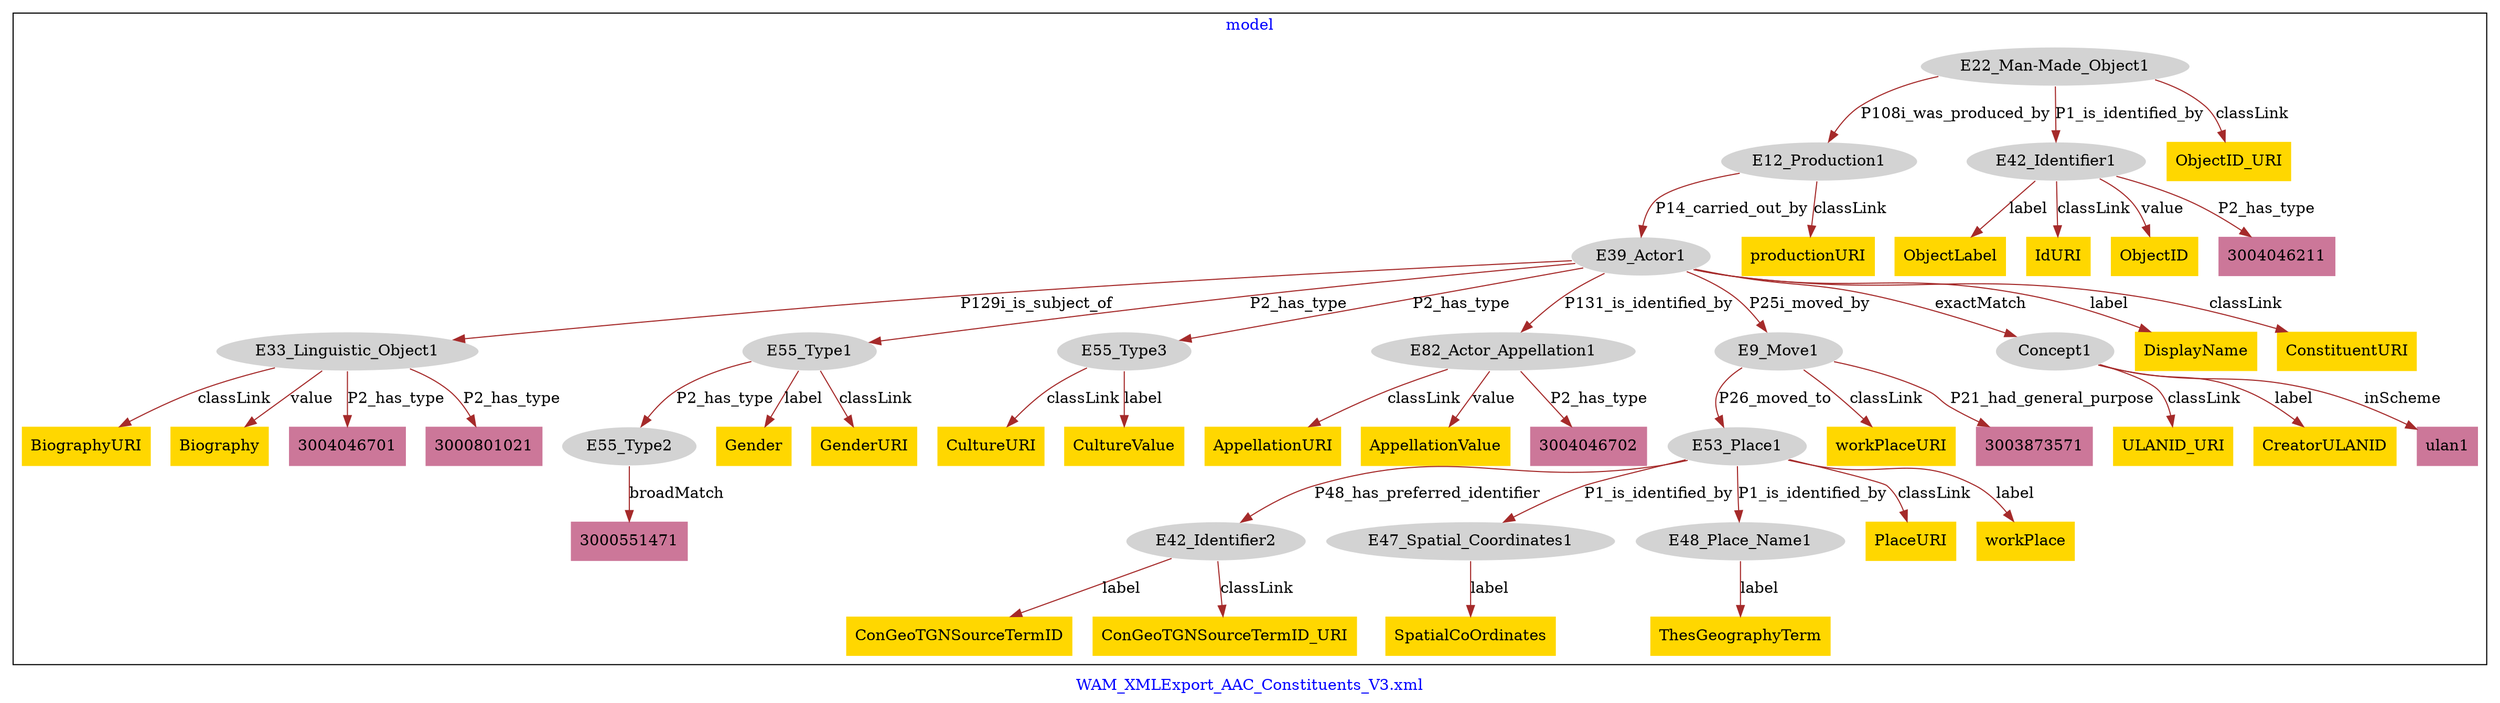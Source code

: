 digraph n0 {
fontcolor="blue"
remincross="true"
label="WAM_XMLExport_AAC_Constituents_V3.xml"
subgraph cluster {
label="model"
n2[style="filled",color="white",fillcolor="lightgray",label="E12_Production1"];
n3[style="filled",color="white",fillcolor="lightgray",label="E39_Actor1"];
n4[style="filled",color="white",fillcolor="lightgray",label="E22_Man-Made_Object1"];
n5[style="filled",color="white",fillcolor="lightgray",label="E42_Identifier1"];
n6[style="filled",color="white",fillcolor="lightgray",label="E33_Linguistic_Object1"];
n7[style="filled",color="white",fillcolor="lightgray",label="E55_Type1"];
n8[style="filled",color="white",fillcolor="lightgray",label="E55_Type3"];
n9[style="filled",color="white",fillcolor="lightgray",label="E82_Actor_Appellation1"];
n10[style="filled",color="white",fillcolor="lightgray",label="E9_Move1"];
n11[style="filled",color="white",fillcolor="lightgray",label="Concept1"];
n12[style="filled",color="white",fillcolor="lightgray",label="E53_Place1"];
n13[style="filled",color="white",fillcolor="lightgray",label="E42_Identifier2"];
n14[style="filled",color="white",fillcolor="lightgray",label="E47_Spatial_Coordinates1"];
n15[style="filled",color="white",fillcolor="lightgray",label="E48_Place_Name1"];
n16[style="filled",color="white",fillcolor="lightgray",label="E55_Type2"];
n17[shape="plaintext",style="filled",fillcolor="gold",label="SpatialCoOrdinates"];
n18[shape="plaintext",style="filled",fillcolor="gold",label="ThesGeographyTerm"];
n19[shape="plaintext",style="filled",fillcolor="gold",label="ULANID_URI"];
n20[shape="plaintext",style="filled",fillcolor="gold",label="BiographyURI"];
n21[shape="plaintext",style="filled",fillcolor="gold",label="Gender"];
n22[shape="plaintext",style="filled",fillcolor="gold",label="GenderURI"];
n23[shape="plaintext",style="filled",fillcolor="gold",label="ObjectLabel"];
n24[shape="plaintext",style="filled",fillcolor="gold",label="AppellationURI"];
n25[shape="plaintext",style="filled",fillcolor="gold",label="IdURI"];
n26[shape="plaintext",style="filled",fillcolor="gold",label="ObjectID_URI"];
n27[shape="plaintext",style="filled",fillcolor="gold",label="productionURI"];
n28[shape="plaintext",style="filled",fillcolor="gold",label="DisplayName"];
n29[shape="plaintext",style="filled",fillcolor="gold",label="CreatorULANID"];
n30[shape="plaintext",style="filled",fillcolor="gold",label="CultureURI"];
n31[shape="plaintext",style="filled",fillcolor="gold",label="Biography"];
n32[shape="plaintext",style="filled",fillcolor="gold",label="CultureValue"];
n33[shape="plaintext",style="filled",fillcolor="gold",label="PlaceURI"];
n34[shape="plaintext",style="filled",fillcolor="gold",label="workPlaceURI"];
n35[shape="plaintext",style="filled",fillcolor="gold",label="ConGeoTGNSourceTermID"];
n36[shape="plaintext",style="filled",fillcolor="gold",label="workPlace"];
n37[shape="plaintext",style="filled",fillcolor="gold",label="AppellationValue"];
n38[shape="plaintext",style="filled",fillcolor="gold",label="ConGeoTGNSourceTermID_URI"];
n39[shape="plaintext",style="filled",fillcolor="gold",label="ObjectID"];
n40[shape="plaintext",style="filled",fillcolor="gold",label="ConstituentURI"];
n41[shape="plaintext",style="filled",fillcolor="#CC7799",label="3003873571"];
n42[shape="plaintext",style="filled",fillcolor="#CC7799",label="3004046211"];
n43[shape="plaintext",style="filled",fillcolor="#CC7799",label="ulan1"];
n44[shape="plaintext",style="filled",fillcolor="#CC7799",label="3000551471"];
n45[shape="plaintext",style="filled",fillcolor="#CC7799",label="3004046701"];
n46[shape="plaintext",style="filled",fillcolor="#CC7799",label="3000801021"];
n47[shape="plaintext",style="filled",fillcolor="#CC7799",label="3004046702"];
}
n2 -> n3[color="brown",fontcolor="black",label="P14_carried_out_by"]
n4 -> n2[color="brown",fontcolor="black",label="P108i_was_produced_by"]
n4 -> n5[color="brown",fontcolor="black",label="P1_is_identified_by"]
n3 -> n6[color="brown",fontcolor="black",label="P129i_is_subject_of"]
n3 -> n7[color="brown",fontcolor="black",label="P2_has_type"]
n3 -> n8[color="brown",fontcolor="black",label="P2_has_type"]
n3 -> n9[color="brown",fontcolor="black",label="P131_is_identified_by"]
n3 -> n10[color="brown",fontcolor="black",label="P25i_moved_by"]
n3 -> n11[color="brown",fontcolor="black",label="exactMatch"]
n12 -> n13[color="brown",fontcolor="black",label="P48_has_preferred_identifier"]
n12 -> n14[color="brown",fontcolor="black",label="P1_is_identified_by"]
n12 -> n15[color="brown",fontcolor="black",label="P1_is_identified_by"]
n7 -> n16[color="brown",fontcolor="black",label="P2_has_type"]
n10 -> n12[color="brown",fontcolor="black",label="P26_moved_to"]
n14 -> n17[color="brown",fontcolor="black",label="label"]
n15 -> n18[color="brown",fontcolor="black",label="label"]
n11 -> n19[color="brown",fontcolor="black",label="classLink"]
n6 -> n20[color="brown",fontcolor="black",label="classLink"]
n7 -> n21[color="brown",fontcolor="black",label="label"]
n7 -> n22[color="brown",fontcolor="black",label="classLink"]
n5 -> n23[color="brown",fontcolor="black",label="label"]
n9 -> n24[color="brown",fontcolor="black",label="classLink"]
n5 -> n25[color="brown",fontcolor="black",label="classLink"]
n4 -> n26[color="brown",fontcolor="black",label="classLink"]
n2 -> n27[color="brown",fontcolor="black",label="classLink"]
n3 -> n28[color="brown",fontcolor="black",label="label"]
n11 -> n29[color="brown",fontcolor="black",label="label"]
n8 -> n30[color="brown",fontcolor="black",label="classLink"]
n6 -> n31[color="brown",fontcolor="black",label="value"]
n8 -> n32[color="brown",fontcolor="black",label="label"]
n12 -> n33[color="brown",fontcolor="black",label="classLink"]
n10 -> n34[color="brown",fontcolor="black",label="classLink"]
n13 -> n35[color="brown",fontcolor="black",label="label"]
n12 -> n36[color="brown",fontcolor="black",label="label"]
n9 -> n37[color="brown",fontcolor="black",label="value"]
n13 -> n38[color="brown",fontcolor="black",label="classLink"]
n5 -> n39[color="brown",fontcolor="black",label="value"]
n3 -> n40[color="brown",fontcolor="black",label="classLink"]
n10 -> n41[color="brown",fontcolor="black",label="P21_had_general_purpose"]
n5 -> n42[color="brown",fontcolor="black",label="P2_has_type"]
n11 -> n43[color="brown",fontcolor="black",label="inScheme"]
n16 -> n44[color="brown",fontcolor="black",label="broadMatch"]
n6 -> n45[color="brown",fontcolor="black",label="P2_has_type"]
n6 -> n46[color="brown",fontcolor="black",label="P2_has_type"]
n9 -> n47[color="brown",fontcolor="black",label="P2_has_type"]
}
